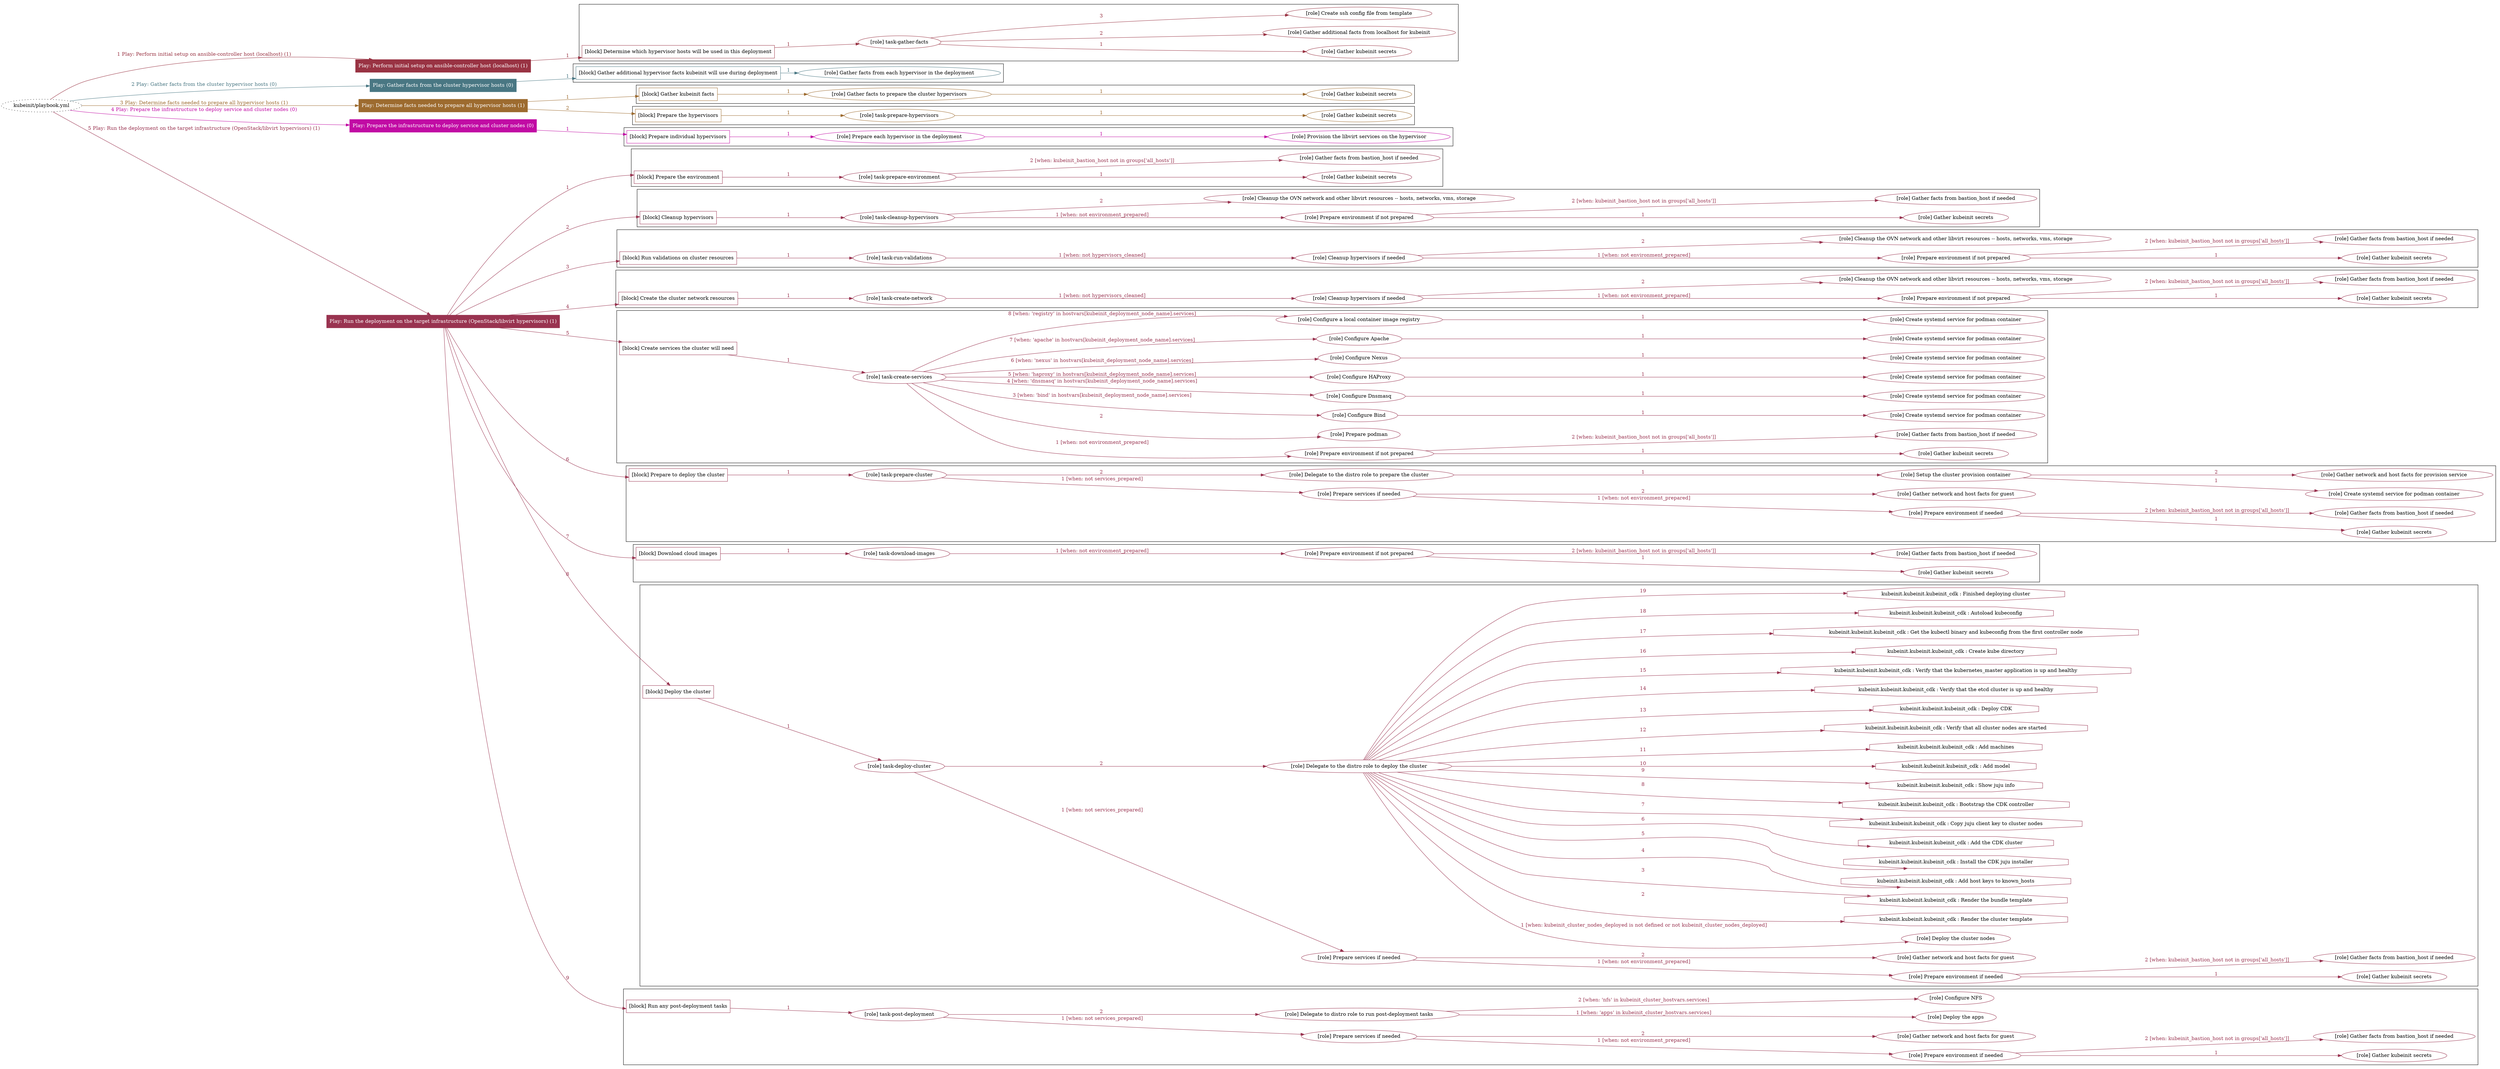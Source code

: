 digraph {
	graph [concentrate=true ordering=in rankdir=LR ratio=fill]
	edge [esep=5 sep=10]
	"kubeinit/playbook.yml" [URL="/home/runner/work/kubeinit/kubeinit/kubeinit/playbook.yml" id=playbook_989e3d0a style=dotted]
	"kubeinit/playbook.yml" -> play_579bc6c9 [label="1 Play: Perform initial setup on ansible-controller host (localhost) (1)" color="#993343" fontcolor="#993343" id=edge_play_579bc6c9 labeltooltip="1 Play: Perform initial setup on ansible-controller host (localhost) (1)" tooltip="1 Play: Perform initial setup on ansible-controller host (localhost) (1)"]
	subgraph "Play: Perform initial setup on ansible-controller host (localhost) (1)" {
		play_579bc6c9 [label="Play: Perform initial setup on ansible-controller host (localhost) (1)" URL="/home/runner/work/kubeinit/kubeinit/kubeinit/playbook.yml" color="#993343" fontcolor="#ffffff" id=play_579bc6c9 shape=box style=filled tooltip=localhost]
		play_579bc6c9 -> block_516d5cbe [label=1 color="#993343" fontcolor="#993343" id=edge_block_516d5cbe labeltooltip=1 tooltip=1]
		subgraph cluster_block_516d5cbe {
			block_516d5cbe [label="[block] Determine which hypervisor hosts will be used in this deployment" URL="/home/runner/work/kubeinit/kubeinit/kubeinit/playbook.yml" color="#993343" id=block_516d5cbe labeltooltip="Determine which hypervisor hosts will be used in this deployment" shape=box tooltip="Determine which hypervisor hosts will be used in this deployment"]
			block_516d5cbe -> role_6742f037 [label="1 " color="#993343" fontcolor="#993343" id=edge_role_6742f037 labeltooltip="1 " tooltip="1 "]
			subgraph "task-gather-facts" {
				role_6742f037 [label="[role] task-gather-facts" URL="/home/runner/work/kubeinit/kubeinit/kubeinit/playbook.yml" color="#993343" id=role_6742f037 tooltip="task-gather-facts"]
				role_6742f037 -> role_a5f55de9 [label="1 " color="#993343" fontcolor="#993343" id=edge_role_a5f55de9 labeltooltip="1 " tooltip="1 "]
				subgraph "Gather kubeinit secrets" {
					role_a5f55de9 [label="[role] Gather kubeinit secrets" URL="/home/runner/.ansible/collections/ansible_collections/kubeinit/kubeinit/roles/kubeinit_prepare/tasks/build_hypervisors_group.yml" color="#993343" id=role_a5f55de9 tooltip="Gather kubeinit secrets"]
				}
				role_6742f037 -> role_0c8b432a [label="2 " color="#993343" fontcolor="#993343" id=edge_role_0c8b432a labeltooltip="2 " tooltip="2 "]
				subgraph "Gather additional facts from localhost for kubeinit" {
					role_0c8b432a [label="[role] Gather additional facts from localhost for kubeinit" URL="/home/runner/.ansible/collections/ansible_collections/kubeinit/kubeinit/roles/kubeinit_prepare/tasks/build_hypervisors_group.yml" color="#993343" id=role_0c8b432a tooltip="Gather additional facts from localhost for kubeinit"]
				}
				role_6742f037 -> role_855c0d05 [label="3 " color="#993343" fontcolor="#993343" id=edge_role_855c0d05 labeltooltip="3 " tooltip="3 "]
				subgraph "Create ssh config file from template" {
					role_855c0d05 [label="[role] Create ssh config file from template" URL="/home/runner/.ansible/collections/ansible_collections/kubeinit/kubeinit/roles/kubeinit_prepare/tasks/build_hypervisors_group.yml" color="#993343" id=role_855c0d05 tooltip="Create ssh config file from template"]
				}
			}
		}
	}
	"kubeinit/playbook.yml" -> play_cb85d3df [label="2 Play: Gather facts from the cluster hypervisor hosts (0)" color="#497783" fontcolor="#497783" id=edge_play_cb85d3df labeltooltip="2 Play: Gather facts from the cluster hypervisor hosts (0)" tooltip="2 Play: Gather facts from the cluster hypervisor hosts (0)"]
	subgraph "Play: Gather facts from the cluster hypervisor hosts (0)" {
		play_cb85d3df [label="Play: Gather facts from the cluster hypervisor hosts (0)" URL="/home/runner/work/kubeinit/kubeinit/kubeinit/playbook.yml" color="#497783" fontcolor="#ffffff" id=play_cb85d3df shape=box style=filled tooltip="Play: Gather facts from the cluster hypervisor hosts (0)"]
		play_cb85d3df -> block_9fe7211a [label=1 color="#497783" fontcolor="#497783" id=edge_block_9fe7211a labeltooltip=1 tooltip=1]
		subgraph cluster_block_9fe7211a {
			block_9fe7211a [label="[block] Gather additional hypervisor facts kubeinit will use during deployment" URL="/home/runner/work/kubeinit/kubeinit/kubeinit/playbook.yml" color="#497783" id=block_9fe7211a labeltooltip="Gather additional hypervisor facts kubeinit will use during deployment" shape=box tooltip="Gather additional hypervisor facts kubeinit will use during deployment"]
			block_9fe7211a -> role_93026d05 [label="1 " color="#497783" fontcolor="#497783" id=edge_role_93026d05 labeltooltip="1 " tooltip="1 "]
			subgraph "Gather facts from each hypervisor in the deployment" {
				role_93026d05 [label="[role] Gather facts from each hypervisor in the deployment" URL="/home/runner/work/kubeinit/kubeinit/kubeinit/playbook.yml" color="#497783" id=role_93026d05 tooltip="Gather facts from each hypervisor in the deployment"]
			}
		}
	}
	"kubeinit/playbook.yml" -> play_7e462ca4 [label="3 Play: Determine facts needed to prepare all hypervisor hosts (1)" color="#9d6b2f" fontcolor="#9d6b2f" id=edge_play_7e462ca4 labeltooltip="3 Play: Determine facts needed to prepare all hypervisor hosts (1)" tooltip="3 Play: Determine facts needed to prepare all hypervisor hosts (1)"]
	subgraph "Play: Determine facts needed to prepare all hypervisor hosts (1)" {
		play_7e462ca4 [label="Play: Determine facts needed to prepare all hypervisor hosts (1)" URL="/home/runner/work/kubeinit/kubeinit/kubeinit/playbook.yml" color="#9d6b2f" fontcolor="#ffffff" id=play_7e462ca4 shape=box style=filled tooltip=localhost]
		play_7e462ca4 -> block_4499dc45 [label=1 color="#9d6b2f" fontcolor="#9d6b2f" id=edge_block_4499dc45 labeltooltip=1 tooltip=1]
		subgraph cluster_block_4499dc45 {
			block_4499dc45 [label="[block] Gather kubeinit facts" URL="/home/runner/work/kubeinit/kubeinit/kubeinit/playbook.yml" color="#9d6b2f" id=block_4499dc45 labeltooltip="Gather kubeinit facts" shape=box tooltip="Gather kubeinit facts"]
			block_4499dc45 -> role_f17f4604 [label="1 " color="#9d6b2f" fontcolor="#9d6b2f" id=edge_role_f17f4604 labeltooltip="1 " tooltip="1 "]
			subgraph "Gather facts to prepare the cluster hypervisors" {
				role_f17f4604 [label="[role] Gather facts to prepare the cluster hypervisors" URL="/home/runner/work/kubeinit/kubeinit/kubeinit/playbook.yml" color="#9d6b2f" id=role_f17f4604 tooltip="Gather facts to prepare the cluster hypervisors"]
				role_f17f4604 -> role_31102214 [label="1 " color="#9d6b2f" fontcolor="#9d6b2f" id=edge_role_31102214 labeltooltip="1 " tooltip="1 "]
				subgraph "Gather kubeinit secrets" {
					role_31102214 [label="[role] Gather kubeinit secrets" URL="/home/runner/.ansible/collections/ansible_collections/kubeinit/kubeinit/roles/kubeinit_prepare/tasks/gather_kubeinit_facts.yml" color="#9d6b2f" id=role_31102214 tooltip="Gather kubeinit secrets"]
				}
			}
		}
		play_7e462ca4 -> block_873da08d [label=2 color="#9d6b2f" fontcolor="#9d6b2f" id=edge_block_873da08d labeltooltip=2 tooltip=2]
		subgraph cluster_block_873da08d {
			block_873da08d [label="[block] Prepare the hypervisors" URL="/home/runner/work/kubeinit/kubeinit/kubeinit/playbook.yml" color="#9d6b2f" id=block_873da08d labeltooltip="Prepare the hypervisors" shape=box tooltip="Prepare the hypervisors"]
			block_873da08d -> role_cbcae181 [label="1 " color="#9d6b2f" fontcolor="#9d6b2f" id=edge_role_cbcae181 labeltooltip="1 " tooltip="1 "]
			subgraph "task-prepare-hypervisors" {
				role_cbcae181 [label="[role] task-prepare-hypervisors" URL="/home/runner/work/kubeinit/kubeinit/kubeinit/playbook.yml" color="#9d6b2f" id=role_cbcae181 tooltip="task-prepare-hypervisors"]
				role_cbcae181 -> role_8be65d87 [label="1 " color="#9d6b2f" fontcolor="#9d6b2f" id=edge_role_8be65d87 labeltooltip="1 " tooltip="1 "]
				subgraph "Gather kubeinit secrets" {
					role_8be65d87 [label="[role] Gather kubeinit secrets" URL="/home/runner/.ansible/collections/ansible_collections/kubeinit/kubeinit/roles/kubeinit_prepare/tasks/gather_kubeinit_facts.yml" color="#9d6b2f" id=role_8be65d87 tooltip="Gather kubeinit secrets"]
				}
			}
		}
	}
	"kubeinit/playbook.yml" -> play_64153963 [label="4 Play: Prepare the infrastructure to deploy service and cluster nodes (0)" color="#c10ba4" fontcolor="#c10ba4" id=edge_play_64153963 labeltooltip="4 Play: Prepare the infrastructure to deploy service and cluster nodes (0)" tooltip="4 Play: Prepare the infrastructure to deploy service and cluster nodes (0)"]
	subgraph "Play: Prepare the infrastructure to deploy service and cluster nodes (0)" {
		play_64153963 [label="Play: Prepare the infrastructure to deploy service and cluster nodes (0)" URL="/home/runner/work/kubeinit/kubeinit/kubeinit/playbook.yml" color="#c10ba4" fontcolor="#ffffff" id=play_64153963 shape=box style=filled tooltip="Play: Prepare the infrastructure to deploy service and cluster nodes (0)"]
		play_64153963 -> block_f582640a [label=1 color="#c10ba4" fontcolor="#c10ba4" id=edge_block_f582640a labeltooltip=1 tooltip=1]
		subgraph cluster_block_f582640a {
			block_f582640a [label="[block] Prepare individual hypervisors" URL="/home/runner/work/kubeinit/kubeinit/kubeinit/playbook.yml" color="#c10ba4" id=block_f582640a labeltooltip="Prepare individual hypervisors" shape=box tooltip="Prepare individual hypervisors"]
			block_f582640a -> role_5ff74ac2 [label="1 " color="#c10ba4" fontcolor="#c10ba4" id=edge_role_5ff74ac2 labeltooltip="1 " tooltip="1 "]
			subgraph "Prepare each hypervisor in the deployment" {
				role_5ff74ac2 [label="[role] Prepare each hypervisor in the deployment" URL="/home/runner/work/kubeinit/kubeinit/kubeinit/playbook.yml" color="#c10ba4" id=role_5ff74ac2 tooltip="Prepare each hypervisor in the deployment"]
				role_5ff74ac2 -> role_6558d3ce [label="1 " color="#c10ba4" fontcolor="#c10ba4" id=edge_role_6558d3ce labeltooltip="1 " tooltip="1 "]
				subgraph "Provision the libvirt services on the hypervisor" {
					role_6558d3ce [label="[role] Provision the libvirt services on the hypervisor" URL="/home/runner/.ansible/collections/ansible_collections/kubeinit/kubeinit/roles/kubeinit_prepare/tasks/prepare_hypervisor.yml" color="#c10ba4" id=role_6558d3ce tooltip="Provision the libvirt services on the hypervisor"]
				}
			}
		}
	}
	"kubeinit/playbook.yml" -> play_51f9cb96 [label="5 Play: Run the deployment on the target infrastructure (OpenStack/libvirt hypervisors) (1)" color="#993350" fontcolor="#993350" id=edge_play_51f9cb96 labeltooltip="5 Play: Run the deployment on the target infrastructure (OpenStack/libvirt hypervisors) (1)" tooltip="5 Play: Run the deployment on the target infrastructure (OpenStack/libvirt hypervisors) (1)"]
	subgraph "Play: Run the deployment on the target infrastructure (OpenStack/libvirt hypervisors) (1)" {
		play_51f9cb96 [label="Play: Run the deployment on the target infrastructure (OpenStack/libvirt hypervisors) (1)" URL="/home/runner/work/kubeinit/kubeinit/kubeinit/playbook.yml" color="#993350" fontcolor="#ffffff" id=play_51f9cb96 shape=box style=filled tooltip=localhost]
		play_51f9cb96 -> block_827e6583 [label=1 color="#993350" fontcolor="#993350" id=edge_block_827e6583 labeltooltip=1 tooltip=1]
		subgraph cluster_block_827e6583 {
			block_827e6583 [label="[block] Prepare the environment" URL="/home/runner/work/kubeinit/kubeinit/kubeinit/playbook.yml" color="#993350" id=block_827e6583 labeltooltip="Prepare the environment" shape=box tooltip="Prepare the environment"]
			block_827e6583 -> role_95dfeebd [label="1 " color="#993350" fontcolor="#993350" id=edge_role_95dfeebd labeltooltip="1 " tooltip="1 "]
			subgraph "task-prepare-environment" {
				role_95dfeebd [label="[role] task-prepare-environment" URL="/home/runner/work/kubeinit/kubeinit/kubeinit/playbook.yml" color="#993350" id=role_95dfeebd tooltip="task-prepare-environment"]
				role_95dfeebd -> role_f3d79352 [label="1 " color="#993350" fontcolor="#993350" id=edge_role_f3d79352 labeltooltip="1 " tooltip="1 "]
				subgraph "Gather kubeinit secrets" {
					role_f3d79352 [label="[role] Gather kubeinit secrets" URL="/home/runner/.ansible/collections/ansible_collections/kubeinit/kubeinit/roles/kubeinit_prepare/tasks/gather_kubeinit_facts.yml" color="#993350" id=role_f3d79352 tooltip="Gather kubeinit secrets"]
				}
				role_95dfeebd -> role_51060b48 [label="2 [when: kubeinit_bastion_host not in groups['all_hosts']]" color="#993350" fontcolor="#993350" id=edge_role_51060b48 labeltooltip="2 [when: kubeinit_bastion_host not in groups['all_hosts']]" tooltip="2 [when: kubeinit_bastion_host not in groups['all_hosts']]"]
				subgraph "Gather facts from bastion_host if needed" {
					role_51060b48 [label="[role] Gather facts from bastion_host if needed" URL="/home/runner/.ansible/collections/ansible_collections/kubeinit/kubeinit/roles/kubeinit_prepare/tasks/main.yml" color="#993350" id=role_51060b48 tooltip="Gather facts from bastion_host if needed"]
				}
			}
		}
		play_51f9cb96 -> block_4194bcb3 [label=2 color="#993350" fontcolor="#993350" id=edge_block_4194bcb3 labeltooltip=2 tooltip=2]
		subgraph cluster_block_4194bcb3 {
			block_4194bcb3 [label="[block] Cleanup hypervisors" URL="/home/runner/work/kubeinit/kubeinit/kubeinit/playbook.yml" color="#993350" id=block_4194bcb3 labeltooltip="Cleanup hypervisors" shape=box tooltip="Cleanup hypervisors"]
			block_4194bcb3 -> role_f7feee85 [label="1 " color="#993350" fontcolor="#993350" id=edge_role_f7feee85 labeltooltip="1 " tooltip="1 "]
			subgraph "task-cleanup-hypervisors" {
				role_f7feee85 [label="[role] task-cleanup-hypervisors" URL="/home/runner/work/kubeinit/kubeinit/kubeinit/playbook.yml" color="#993350" id=role_f7feee85 tooltip="task-cleanup-hypervisors"]
				role_f7feee85 -> role_abdf810b [label="1 [when: not environment_prepared]" color="#993350" fontcolor="#993350" id=edge_role_abdf810b labeltooltip="1 [when: not environment_prepared]" tooltip="1 [when: not environment_prepared]"]
				subgraph "Prepare environment if not prepared" {
					role_abdf810b [label="[role] Prepare environment if not prepared" URL="/home/runner/.ansible/collections/ansible_collections/kubeinit/kubeinit/roles/kubeinit_libvirt/tasks/cleanup_hypervisors.yml" color="#993350" id=role_abdf810b tooltip="Prepare environment if not prepared"]
					role_abdf810b -> role_aa61f5c6 [label="1 " color="#993350" fontcolor="#993350" id=edge_role_aa61f5c6 labeltooltip="1 " tooltip="1 "]
					subgraph "Gather kubeinit secrets" {
						role_aa61f5c6 [label="[role] Gather kubeinit secrets" URL="/home/runner/.ansible/collections/ansible_collections/kubeinit/kubeinit/roles/kubeinit_prepare/tasks/gather_kubeinit_facts.yml" color="#993350" id=role_aa61f5c6 tooltip="Gather kubeinit secrets"]
					}
					role_abdf810b -> role_5fca4fd8 [label="2 [when: kubeinit_bastion_host not in groups['all_hosts']]" color="#993350" fontcolor="#993350" id=edge_role_5fca4fd8 labeltooltip="2 [when: kubeinit_bastion_host not in groups['all_hosts']]" tooltip="2 [when: kubeinit_bastion_host not in groups['all_hosts']]"]
					subgraph "Gather facts from bastion_host if needed" {
						role_5fca4fd8 [label="[role] Gather facts from bastion_host if needed" URL="/home/runner/.ansible/collections/ansible_collections/kubeinit/kubeinit/roles/kubeinit_prepare/tasks/main.yml" color="#993350" id=role_5fca4fd8 tooltip="Gather facts from bastion_host if needed"]
					}
				}
				role_f7feee85 -> role_6ebf49b7 [label="2 " color="#993350" fontcolor="#993350" id=edge_role_6ebf49b7 labeltooltip="2 " tooltip="2 "]
				subgraph "Cleanup the OVN network and other libvirt resources -- hosts, networks, vms, storage" {
					role_6ebf49b7 [label="[role] Cleanup the OVN network and other libvirt resources -- hosts, networks, vms, storage" URL="/home/runner/.ansible/collections/ansible_collections/kubeinit/kubeinit/roles/kubeinit_libvirt/tasks/cleanup_hypervisors.yml" color="#993350" id=role_6ebf49b7 tooltip="Cleanup the OVN network and other libvirt resources -- hosts, networks, vms, storage"]
				}
			}
		}
		play_51f9cb96 -> block_1c1c6fe7 [label=3 color="#993350" fontcolor="#993350" id=edge_block_1c1c6fe7 labeltooltip=3 tooltip=3]
		subgraph cluster_block_1c1c6fe7 {
			block_1c1c6fe7 [label="[block] Run validations on cluster resources" URL="/home/runner/work/kubeinit/kubeinit/kubeinit/playbook.yml" color="#993350" id=block_1c1c6fe7 labeltooltip="Run validations on cluster resources" shape=box tooltip="Run validations on cluster resources"]
			block_1c1c6fe7 -> role_3e35cd4d [label="1 " color="#993350" fontcolor="#993350" id=edge_role_3e35cd4d labeltooltip="1 " tooltip="1 "]
			subgraph "task-run-validations" {
				role_3e35cd4d [label="[role] task-run-validations" URL="/home/runner/work/kubeinit/kubeinit/kubeinit/playbook.yml" color="#993350" id=role_3e35cd4d tooltip="task-run-validations"]
				role_3e35cd4d -> role_c6675f3f [label="1 [when: not hypervisors_cleaned]" color="#993350" fontcolor="#993350" id=edge_role_c6675f3f labeltooltip="1 [when: not hypervisors_cleaned]" tooltip="1 [when: not hypervisors_cleaned]"]
				subgraph "Cleanup hypervisors if needed" {
					role_c6675f3f [label="[role] Cleanup hypervisors if needed" URL="/home/runner/.ansible/collections/ansible_collections/kubeinit/kubeinit/roles/kubeinit_validations/tasks/main.yml" color="#993350" id=role_c6675f3f tooltip="Cleanup hypervisors if needed"]
					role_c6675f3f -> role_f8a7cc86 [label="1 [when: not environment_prepared]" color="#993350" fontcolor="#993350" id=edge_role_f8a7cc86 labeltooltip="1 [when: not environment_prepared]" tooltip="1 [when: not environment_prepared]"]
					subgraph "Prepare environment if not prepared" {
						role_f8a7cc86 [label="[role] Prepare environment if not prepared" URL="/home/runner/.ansible/collections/ansible_collections/kubeinit/kubeinit/roles/kubeinit_libvirt/tasks/cleanup_hypervisors.yml" color="#993350" id=role_f8a7cc86 tooltip="Prepare environment if not prepared"]
						role_f8a7cc86 -> role_e6a6d3fe [label="1 " color="#993350" fontcolor="#993350" id=edge_role_e6a6d3fe labeltooltip="1 " tooltip="1 "]
						subgraph "Gather kubeinit secrets" {
							role_e6a6d3fe [label="[role] Gather kubeinit secrets" URL="/home/runner/.ansible/collections/ansible_collections/kubeinit/kubeinit/roles/kubeinit_prepare/tasks/gather_kubeinit_facts.yml" color="#993350" id=role_e6a6d3fe tooltip="Gather kubeinit secrets"]
						}
						role_f8a7cc86 -> role_2c42252d [label="2 [when: kubeinit_bastion_host not in groups['all_hosts']]" color="#993350" fontcolor="#993350" id=edge_role_2c42252d labeltooltip="2 [when: kubeinit_bastion_host not in groups['all_hosts']]" tooltip="2 [when: kubeinit_bastion_host not in groups['all_hosts']]"]
						subgraph "Gather facts from bastion_host if needed" {
							role_2c42252d [label="[role] Gather facts from bastion_host if needed" URL="/home/runner/.ansible/collections/ansible_collections/kubeinit/kubeinit/roles/kubeinit_prepare/tasks/main.yml" color="#993350" id=role_2c42252d tooltip="Gather facts from bastion_host if needed"]
						}
					}
					role_c6675f3f -> role_cdcb1de4 [label="2 " color="#993350" fontcolor="#993350" id=edge_role_cdcb1de4 labeltooltip="2 " tooltip="2 "]
					subgraph "Cleanup the OVN network and other libvirt resources -- hosts, networks, vms, storage" {
						role_cdcb1de4 [label="[role] Cleanup the OVN network and other libvirt resources -- hosts, networks, vms, storage" URL="/home/runner/.ansible/collections/ansible_collections/kubeinit/kubeinit/roles/kubeinit_libvirt/tasks/cleanup_hypervisors.yml" color="#993350" id=role_cdcb1de4 tooltip="Cleanup the OVN network and other libvirt resources -- hosts, networks, vms, storage"]
					}
				}
			}
		}
		play_51f9cb96 -> block_c1e61537 [label=4 color="#993350" fontcolor="#993350" id=edge_block_c1e61537 labeltooltip=4 tooltip=4]
		subgraph cluster_block_c1e61537 {
			block_c1e61537 [label="[block] Create the cluster network resources" URL="/home/runner/work/kubeinit/kubeinit/kubeinit/playbook.yml" color="#993350" id=block_c1e61537 labeltooltip="Create the cluster network resources" shape=box tooltip="Create the cluster network resources"]
			block_c1e61537 -> role_29015591 [label="1 " color="#993350" fontcolor="#993350" id=edge_role_29015591 labeltooltip="1 " tooltip="1 "]
			subgraph "task-create-network" {
				role_29015591 [label="[role] task-create-network" URL="/home/runner/work/kubeinit/kubeinit/kubeinit/playbook.yml" color="#993350" id=role_29015591 tooltip="task-create-network"]
				role_29015591 -> role_1ab7e769 [label="1 [when: not hypervisors_cleaned]" color="#993350" fontcolor="#993350" id=edge_role_1ab7e769 labeltooltip="1 [when: not hypervisors_cleaned]" tooltip="1 [when: not hypervisors_cleaned]"]
				subgraph "Cleanup hypervisors if needed" {
					role_1ab7e769 [label="[role] Cleanup hypervisors if needed" URL="/home/runner/.ansible/collections/ansible_collections/kubeinit/kubeinit/roles/kubeinit_libvirt/tasks/create_network.yml" color="#993350" id=role_1ab7e769 tooltip="Cleanup hypervisors if needed"]
					role_1ab7e769 -> role_57a22208 [label="1 [when: not environment_prepared]" color="#993350" fontcolor="#993350" id=edge_role_57a22208 labeltooltip="1 [when: not environment_prepared]" tooltip="1 [when: not environment_prepared]"]
					subgraph "Prepare environment if not prepared" {
						role_57a22208 [label="[role] Prepare environment if not prepared" URL="/home/runner/.ansible/collections/ansible_collections/kubeinit/kubeinit/roles/kubeinit_libvirt/tasks/cleanup_hypervisors.yml" color="#993350" id=role_57a22208 tooltip="Prepare environment if not prepared"]
						role_57a22208 -> role_1bf2826b [label="1 " color="#993350" fontcolor="#993350" id=edge_role_1bf2826b labeltooltip="1 " tooltip="1 "]
						subgraph "Gather kubeinit secrets" {
							role_1bf2826b [label="[role] Gather kubeinit secrets" URL="/home/runner/.ansible/collections/ansible_collections/kubeinit/kubeinit/roles/kubeinit_prepare/tasks/gather_kubeinit_facts.yml" color="#993350" id=role_1bf2826b tooltip="Gather kubeinit secrets"]
						}
						role_57a22208 -> role_a35fdf15 [label="2 [when: kubeinit_bastion_host not in groups['all_hosts']]" color="#993350" fontcolor="#993350" id=edge_role_a35fdf15 labeltooltip="2 [when: kubeinit_bastion_host not in groups['all_hosts']]" tooltip="2 [when: kubeinit_bastion_host not in groups['all_hosts']]"]
						subgraph "Gather facts from bastion_host if needed" {
							role_a35fdf15 [label="[role] Gather facts from bastion_host if needed" URL="/home/runner/.ansible/collections/ansible_collections/kubeinit/kubeinit/roles/kubeinit_prepare/tasks/main.yml" color="#993350" id=role_a35fdf15 tooltip="Gather facts from bastion_host if needed"]
						}
					}
					role_1ab7e769 -> role_0e40b09c [label="2 " color="#993350" fontcolor="#993350" id=edge_role_0e40b09c labeltooltip="2 " tooltip="2 "]
					subgraph "Cleanup the OVN network and other libvirt resources -- hosts, networks, vms, storage" {
						role_0e40b09c [label="[role] Cleanup the OVN network and other libvirt resources -- hosts, networks, vms, storage" URL="/home/runner/.ansible/collections/ansible_collections/kubeinit/kubeinit/roles/kubeinit_libvirt/tasks/cleanup_hypervisors.yml" color="#993350" id=role_0e40b09c tooltip="Cleanup the OVN network and other libvirt resources -- hosts, networks, vms, storage"]
					}
				}
			}
		}
		play_51f9cb96 -> block_bc6553b4 [label=5 color="#993350" fontcolor="#993350" id=edge_block_bc6553b4 labeltooltip=5 tooltip=5]
		subgraph cluster_block_bc6553b4 {
			block_bc6553b4 [label="[block] Create services the cluster will need" URL="/home/runner/work/kubeinit/kubeinit/kubeinit/playbook.yml" color="#993350" id=block_bc6553b4 labeltooltip="Create services the cluster will need" shape=box tooltip="Create services the cluster will need"]
			block_bc6553b4 -> role_2a6d06b0 [label="1 " color="#993350" fontcolor="#993350" id=edge_role_2a6d06b0 labeltooltip="1 " tooltip="1 "]
			subgraph "task-create-services" {
				role_2a6d06b0 [label="[role] task-create-services" URL="/home/runner/work/kubeinit/kubeinit/kubeinit/playbook.yml" color="#993350" id=role_2a6d06b0 tooltip="task-create-services"]
				role_2a6d06b0 -> role_7a0e5334 [label="1 [when: not environment_prepared]" color="#993350" fontcolor="#993350" id=edge_role_7a0e5334 labeltooltip="1 [when: not environment_prepared]" tooltip="1 [when: not environment_prepared]"]
				subgraph "Prepare environment if not prepared" {
					role_7a0e5334 [label="[role] Prepare environment if not prepared" URL="/home/runner/.ansible/collections/ansible_collections/kubeinit/kubeinit/roles/kubeinit_services/tasks/main.yml" color="#993350" id=role_7a0e5334 tooltip="Prepare environment if not prepared"]
					role_7a0e5334 -> role_9703ac6b [label="1 " color="#993350" fontcolor="#993350" id=edge_role_9703ac6b labeltooltip="1 " tooltip="1 "]
					subgraph "Gather kubeinit secrets" {
						role_9703ac6b [label="[role] Gather kubeinit secrets" URL="/home/runner/.ansible/collections/ansible_collections/kubeinit/kubeinit/roles/kubeinit_prepare/tasks/gather_kubeinit_facts.yml" color="#993350" id=role_9703ac6b tooltip="Gather kubeinit secrets"]
					}
					role_7a0e5334 -> role_7c8e1a70 [label="2 [when: kubeinit_bastion_host not in groups['all_hosts']]" color="#993350" fontcolor="#993350" id=edge_role_7c8e1a70 labeltooltip="2 [when: kubeinit_bastion_host not in groups['all_hosts']]" tooltip="2 [when: kubeinit_bastion_host not in groups['all_hosts']]"]
					subgraph "Gather facts from bastion_host if needed" {
						role_7c8e1a70 [label="[role] Gather facts from bastion_host if needed" URL="/home/runner/.ansible/collections/ansible_collections/kubeinit/kubeinit/roles/kubeinit_prepare/tasks/main.yml" color="#993350" id=role_7c8e1a70 tooltip="Gather facts from bastion_host if needed"]
					}
				}
				role_2a6d06b0 -> role_9e4f79a1 [label="2 " color="#993350" fontcolor="#993350" id=edge_role_9e4f79a1 labeltooltip="2 " tooltip="2 "]
				subgraph "Prepare podman" {
					role_9e4f79a1 [label="[role] Prepare podman" URL="/home/runner/.ansible/collections/ansible_collections/kubeinit/kubeinit/roles/kubeinit_services/tasks/00_create_service_pod.yml" color="#993350" id=role_9e4f79a1 tooltip="Prepare podman"]
				}
				role_2a6d06b0 -> role_10bca12e [label="3 [when: 'bind' in hostvars[kubeinit_deployment_node_name].services]" color="#993350" fontcolor="#993350" id=edge_role_10bca12e labeltooltip="3 [when: 'bind' in hostvars[kubeinit_deployment_node_name].services]" tooltip="3 [when: 'bind' in hostvars[kubeinit_deployment_node_name].services]"]
				subgraph "Configure Bind" {
					role_10bca12e [label="[role] Configure Bind" URL="/home/runner/.ansible/collections/ansible_collections/kubeinit/kubeinit/roles/kubeinit_services/tasks/start_services_containers.yml" color="#993350" id=role_10bca12e tooltip="Configure Bind"]
					role_10bca12e -> role_29a33bd8 [label="1 " color="#993350" fontcolor="#993350" id=edge_role_29a33bd8 labeltooltip="1 " tooltip="1 "]
					subgraph "Create systemd service for podman container" {
						role_29a33bd8 [label="[role] Create systemd service for podman container" URL="/home/runner/.ansible/collections/ansible_collections/kubeinit/kubeinit/roles/kubeinit_bind/tasks/main.yml" color="#993350" id=role_29a33bd8 tooltip="Create systemd service for podman container"]
					}
				}
				role_2a6d06b0 -> role_c2be81ed [label="4 [when: 'dnsmasq' in hostvars[kubeinit_deployment_node_name].services]" color="#993350" fontcolor="#993350" id=edge_role_c2be81ed labeltooltip="4 [when: 'dnsmasq' in hostvars[kubeinit_deployment_node_name].services]" tooltip="4 [when: 'dnsmasq' in hostvars[kubeinit_deployment_node_name].services]"]
				subgraph "Configure Dnsmasq" {
					role_c2be81ed [label="[role] Configure Dnsmasq" URL="/home/runner/.ansible/collections/ansible_collections/kubeinit/kubeinit/roles/kubeinit_services/tasks/start_services_containers.yml" color="#993350" id=role_c2be81ed tooltip="Configure Dnsmasq"]
					role_c2be81ed -> role_503a1df5 [label="1 " color="#993350" fontcolor="#993350" id=edge_role_503a1df5 labeltooltip="1 " tooltip="1 "]
					subgraph "Create systemd service for podman container" {
						role_503a1df5 [label="[role] Create systemd service for podman container" URL="/home/runner/.ansible/collections/ansible_collections/kubeinit/kubeinit/roles/kubeinit_dnsmasq/tasks/main.yml" color="#993350" id=role_503a1df5 tooltip="Create systemd service for podman container"]
					}
				}
				role_2a6d06b0 -> role_b54021b8 [label="5 [when: 'haproxy' in hostvars[kubeinit_deployment_node_name].services]" color="#993350" fontcolor="#993350" id=edge_role_b54021b8 labeltooltip="5 [when: 'haproxy' in hostvars[kubeinit_deployment_node_name].services]" tooltip="5 [when: 'haproxy' in hostvars[kubeinit_deployment_node_name].services]"]
				subgraph "Configure HAProxy" {
					role_b54021b8 [label="[role] Configure HAProxy" URL="/home/runner/.ansible/collections/ansible_collections/kubeinit/kubeinit/roles/kubeinit_services/tasks/start_services_containers.yml" color="#993350" id=role_b54021b8 tooltip="Configure HAProxy"]
					role_b54021b8 -> role_9032a34f [label="1 " color="#993350" fontcolor="#993350" id=edge_role_9032a34f labeltooltip="1 " tooltip="1 "]
					subgraph "Create systemd service for podman container" {
						role_9032a34f [label="[role] Create systemd service for podman container" URL="/home/runner/.ansible/collections/ansible_collections/kubeinit/kubeinit/roles/kubeinit_haproxy/tasks/main.yml" color="#993350" id=role_9032a34f tooltip="Create systemd service for podman container"]
					}
				}
				role_2a6d06b0 -> role_e267bc82 [label="6 [when: 'nexus' in hostvars[kubeinit_deployment_node_name].services]" color="#993350" fontcolor="#993350" id=edge_role_e267bc82 labeltooltip="6 [when: 'nexus' in hostvars[kubeinit_deployment_node_name].services]" tooltip="6 [when: 'nexus' in hostvars[kubeinit_deployment_node_name].services]"]
				subgraph "Configure Nexus" {
					role_e267bc82 [label="[role] Configure Nexus" URL="/home/runner/.ansible/collections/ansible_collections/kubeinit/kubeinit/roles/kubeinit_services/tasks/start_services_containers.yml" color="#993350" id=role_e267bc82 tooltip="Configure Nexus"]
					role_e267bc82 -> role_fe8c8bad [label="1 " color="#993350" fontcolor="#993350" id=edge_role_fe8c8bad labeltooltip="1 " tooltip="1 "]
					subgraph "Create systemd service for podman container" {
						role_fe8c8bad [label="[role] Create systemd service for podman container" URL="/home/runner/.ansible/collections/ansible_collections/kubeinit/kubeinit/roles/kubeinit_nexus/tasks/main.yml" color="#993350" id=role_fe8c8bad tooltip="Create systemd service for podman container"]
					}
				}
				role_2a6d06b0 -> role_d265b6d4 [label="7 [when: 'apache' in hostvars[kubeinit_deployment_node_name].services]" color="#993350" fontcolor="#993350" id=edge_role_d265b6d4 labeltooltip="7 [when: 'apache' in hostvars[kubeinit_deployment_node_name].services]" tooltip="7 [when: 'apache' in hostvars[kubeinit_deployment_node_name].services]"]
				subgraph "Configure Apache" {
					role_d265b6d4 [label="[role] Configure Apache" URL="/home/runner/.ansible/collections/ansible_collections/kubeinit/kubeinit/roles/kubeinit_services/tasks/start_services_containers.yml" color="#993350" id=role_d265b6d4 tooltip="Configure Apache"]
					role_d265b6d4 -> role_0ed7f75c [label="1 " color="#993350" fontcolor="#993350" id=edge_role_0ed7f75c labeltooltip="1 " tooltip="1 "]
					subgraph "Create systemd service for podman container" {
						role_0ed7f75c [label="[role] Create systemd service for podman container" URL="/home/runner/.ansible/collections/ansible_collections/kubeinit/kubeinit/roles/kubeinit_apache/tasks/main.yml" color="#993350" id=role_0ed7f75c tooltip="Create systemd service for podman container"]
					}
				}
				role_2a6d06b0 -> role_e3a59fa7 [label="8 [when: 'registry' in hostvars[kubeinit_deployment_node_name].services]" color="#993350" fontcolor="#993350" id=edge_role_e3a59fa7 labeltooltip="8 [when: 'registry' in hostvars[kubeinit_deployment_node_name].services]" tooltip="8 [when: 'registry' in hostvars[kubeinit_deployment_node_name].services]"]
				subgraph "Configure a local container image registry" {
					role_e3a59fa7 [label="[role] Configure a local container image registry" URL="/home/runner/.ansible/collections/ansible_collections/kubeinit/kubeinit/roles/kubeinit_services/tasks/start_services_containers.yml" color="#993350" id=role_e3a59fa7 tooltip="Configure a local container image registry"]
					role_e3a59fa7 -> role_8f2b7fa1 [label="1 " color="#993350" fontcolor="#993350" id=edge_role_8f2b7fa1 labeltooltip="1 " tooltip="1 "]
					subgraph "Create systemd service for podman container" {
						role_8f2b7fa1 [label="[role] Create systemd service for podman container" URL="/home/runner/.ansible/collections/ansible_collections/kubeinit/kubeinit/roles/kubeinit_registry/tasks/main.yml" color="#993350" id=role_8f2b7fa1 tooltip="Create systemd service for podman container"]
					}
				}
			}
		}
		play_51f9cb96 -> block_4409385c [label=6 color="#993350" fontcolor="#993350" id=edge_block_4409385c labeltooltip=6 tooltip=6]
		subgraph cluster_block_4409385c {
			block_4409385c [label="[block] Prepare to deploy the cluster" URL="/home/runner/work/kubeinit/kubeinit/kubeinit/playbook.yml" color="#993350" id=block_4409385c labeltooltip="Prepare to deploy the cluster" shape=box tooltip="Prepare to deploy the cluster"]
			block_4409385c -> role_ac17fcce [label="1 " color="#993350" fontcolor="#993350" id=edge_role_ac17fcce labeltooltip="1 " tooltip="1 "]
			subgraph "task-prepare-cluster" {
				role_ac17fcce [label="[role] task-prepare-cluster" URL="/home/runner/work/kubeinit/kubeinit/kubeinit/playbook.yml" color="#993350" id=role_ac17fcce tooltip="task-prepare-cluster"]
				role_ac17fcce -> role_da6d0b1a [label="1 [when: not services_prepared]" color="#993350" fontcolor="#993350" id=edge_role_da6d0b1a labeltooltip="1 [when: not services_prepared]" tooltip="1 [when: not services_prepared]"]
				subgraph "Prepare services if needed" {
					role_da6d0b1a [label="[role] Prepare services if needed" URL="/home/runner/.ansible/collections/ansible_collections/kubeinit/kubeinit/roles/kubeinit_prepare/tasks/prepare_cluster.yml" color="#993350" id=role_da6d0b1a tooltip="Prepare services if needed"]
					role_da6d0b1a -> role_effed310 [label="1 [when: not environment_prepared]" color="#993350" fontcolor="#993350" id=edge_role_effed310 labeltooltip="1 [when: not environment_prepared]" tooltip="1 [when: not environment_prepared]"]
					subgraph "Prepare environment if needed" {
						role_effed310 [label="[role] Prepare environment if needed" URL="/home/runner/.ansible/collections/ansible_collections/kubeinit/kubeinit/roles/kubeinit_services/tasks/prepare_services.yml" color="#993350" id=role_effed310 tooltip="Prepare environment if needed"]
						role_effed310 -> role_007853d2 [label="1 " color="#993350" fontcolor="#993350" id=edge_role_007853d2 labeltooltip="1 " tooltip="1 "]
						subgraph "Gather kubeinit secrets" {
							role_007853d2 [label="[role] Gather kubeinit secrets" URL="/home/runner/.ansible/collections/ansible_collections/kubeinit/kubeinit/roles/kubeinit_prepare/tasks/gather_kubeinit_facts.yml" color="#993350" id=role_007853d2 tooltip="Gather kubeinit secrets"]
						}
						role_effed310 -> role_ce21f53d [label="2 [when: kubeinit_bastion_host not in groups['all_hosts']]" color="#993350" fontcolor="#993350" id=edge_role_ce21f53d labeltooltip="2 [when: kubeinit_bastion_host not in groups['all_hosts']]" tooltip="2 [when: kubeinit_bastion_host not in groups['all_hosts']]"]
						subgraph "Gather facts from bastion_host if needed" {
							role_ce21f53d [label="[role] Gather facts from bastion_host if needed" URL="/home/runner/.ansible/collections/ansible_collections/kubeinit/kubeinit/roles/kubeinit_prepare/tasks/main.yml" color="#993350" id=role_ce21f53d tooltip="Gather facts from bastion_host if needed"]
						}
					}
					role_da6d0b1a -> role_45bee4ae [label="2 " color="#993350" fontcolor="#993350" id=edge_role_45bee4ae labeltooltip="2 " tooltip="2 "]
					subgraph "Gather network and host facts for guest" {
						role_45bee4ae [label="[role] Gather network and host facts for guest" URL="/home/runner/.ansible/collections/ansible_collections/kubeinit/kubeinit/roles/kubeinit_services/tasks/prepare_services.yml" color="#993350" id=role_45bee4ae tooltip="Gather network and host facts for guest"]
					}
				}
				role_ac17fcce -> role_7dc9a87c [label="2 " color="#993350" fontcolor="#993350" id=edge_role_7dc9a87c labeltooltip="2 " tooltip="2 "]
				subgraph "Delegate to the distro role to prepare the cluster" {
					role_7dc9a87c [label="[role] Delegate to the distro role to prepare the cluster" URL="/home/runner/.ansible/collections/ansible_collections/kubeinit/kubeinit/roles/kubeinit_prepare/tasks/prepare_cluster.yml" color="#993350" id=role_7dc9a87c tooltip="Delegate to the distro role to prepare the cluster"]
					role_7dc9a87c -> role_93903435 [label="1 " color="#993350" fontcolor="#993350" id=edge_role_93903435 labeltooltip="1 " tooltip="1 "]
					subgraph "Setup the cluster provision container" {
						role_93903435 [label="[role] Setup the cluster provision container" URL="/home/runner/.ansible/collections/ansible_collections/kubeinit/kubeinit/roles/kubeinit_cdk/tasks/prepare_cluster.yml" color="#993350" id=role_93903435 tooltip="Setup the cluster provision container"]
						role_93903435 -> role_ae6d843d [label="1 " color="#993350" fontcolor="#993350" id=edge_role_ae6d843d labeltooltip="1 " tooltip="1 "]
						subgraph "Create systemd service for podman container" {
							role_ae6d843d [label="[role] Create systemd service for podman container" URL="/home/runner/.ansible/collections/ansible_collections/kubeinit/kubeinit/roles/kubeinit_services/tasks/create_provision_container.yml" color="#993350" id=role_ae6d843d tooltip="Create systemd service for podman container"]
						}
						role_93903435 -> role_dbc485d4 [label="2 " color="#993350" fontcolor="#993350" id=edge_role_dbc485d4 labeltooltip="2 " tooltip="2 "]
						subgraph "Gather network and host facts for provision service" {
							role_dbc485d4 [label="[role] Gather network and host facts for provision service" URL="/home/runner/.ansible/collections/ansible_collections/kubeinit/kubeinit/roles/kubeinit_services/tasks/create_provision_container.yml" color="#993350" id=role_dbc485d4 tooltip="Gather network and host facts for provision service"]
						}
					}
				}
			}
		}
		play_51f9cb96 -> block_dca11558 [label=7 color="#993350" fontcolor="#993350" id=edge_block_dca11558 labeltooltip=7 tooltip=7]
		subgraph cluster_block_dca11558 {
			block_dca11558 [label="[block] Download cloud images" URL="/home/runner/work/kubeinit/kubeinit/kubeinit/playbook.yml" color="#993350" id=block_dca11558 labeltooltip="Download cloud images" shape=box tooltip="Download cloud images"]
			block_dca11558 -> role_bc9e0346 [label="1 " color="#993350" fontcolor="#993350" id=edge_role_bc9e0346 labeltooltip="1 " tooltip="1 "]
			subgraph "task-download-images" {
				role_bc9e0346 [label="[role] task-download-images" URL="/home/runner/work/kubeinit/kubeinit/kubeinit/playbook.yml" color="#993350" id=role_bc9e0346 tooltip="task-download-images"]
				role_bc9e0346 -> role_3a2039ac [label="1 [when: not environment_prepared]" color="#993350" fontcolor="#993350" id=edge_role_3a2039ac labeltooltip="1 [when: not environment_prepared]" tooltip="1 [when: not environment_prepared]"]
				subgraph "Prepare environment if not prepared" {
					role_3a2039ac [label="[role] Prepare environment if not prepared" URL="/home/runner/.ansible/collections/ansible_collections/kubeinit/kubeinit/roles/kubeinit_libvirt/tasks/download_cloud_images.yml" color="#993350" id=role_3a2039ac tooltip="Prepare environment if not prepared"]
					role_3a2039ac -> role_407ed215 [label="1 " color="#993350" fontcolor="#993350" id=edge_role_407ed215 labeltooltip="1 " tooltip="1 "]
					subgraph "Gather kubeinit secrets" {
						role_407ed215 [label="[role] Gather kubeinit secrets" URL="/home/runner/.ansible/collections/ansible_collections/kubeinit/kubeinit/roles/kubeinit_prepare/tasks/gather_kubeinit_facts.yml" color="#993350" id=role_407ed215 tooltip="Gather kubeinit secrets"]
					}
					role_3a2039ac -> role_127f6f7b [label="2 [when: kubeinit_bastion_host not in groups['all_hosts']]" color="#993350" fontcolor="#993350" id=edge_role_127f6f7b labeltooltip="2 [when: kubeinit_bastion_host not in groups['all_hosts']]" tooltip="2 [when: kubeinit_bastion_host not in groups['all_hosts']]"]
					subgraph "Gather facts from bastion_host if needed" {
						role_127f6f7b [label="[role] Gather facts from bastion_host if needed" URL="/home/runner/.ansible/collections/ansible_collections/kubeinit/kubeinit/roles/kubeinit_prepare/tasks/main.yml" color="#993350" id=role_127f6f7b tooltip="Gather facts from bastion_host if needed"]
					}
				}
			}
		}
		play_51f9cb96 -> block_10581817 [label=8 color="#993350" fontcolor="#993350" id=edge_block_10581817 labeltooltip=8 tooltip=8]
		subgraph cluster_block_10581817 {
			block_10581817 [label="[block] Deploy the cluster" URL="/home/runner/work/kubeinit/kubeinit/kubeinit/playbook.yml" color="#993350" id=block_10581817 labeltooltip="Deploy the cluster" shape=box tooltip="Deploy the cluster"]
			block_10581817 -> role_8dfb1d7c [label="1 " color="#993350" fontcolor="#993350" id=edge_role_8dfb1d7c labeltooltip="1 " tooltip="1 "]
			subgraph "task-deploy-cluster" {
				role_8dfb1d7c [label="[role] task-deploy-cluster" URL="/home/runner/work/kubeinit/kubeinit/kubeinit/playbook.yml" color="#993350" id=role_8dfb1d7c tooltip="task-deploy-cluster"]
				role_8dfb1d7c -> role_eedd87b1 [label="1 [when: not services_prepared]" color="#993350" fontcolor="#993350" id=edge_role_eedd87b1 labeltooltip="1 [when: not services_prepared]" tooltip="1 [when: not services_prepared]"]
				subgraph "Prepare services if needed" {
					role_eedd87b1 [label="[role] Prepare services if needed" URL="/home/runner/.ansible/collections/ansible_collections/kubeinit/kubeinit/roles/kubeinit_prepare/tasks/deploy_cluster.yml" color="#993350" id=role_eedd87b1 tooltip="Prepare services if needed"]
					role_eedd87b1 -> role_19d37db5 [label="1 [when: not environment_prepared]" color="#993350" fontcolor="#993350" id=edge_role_19d37db5 labeltooltip="1 [when: not environment_prepared]" tooltip="1 [when: not environment_prepared]"]
					subgraph "Prepare environment if needed" {
						role_19d37db5 [label="[role] Prepare environment if needed" URL="/home/runner/.ansible/collections/ansible_collections/kubeinit/kubeinit/roles/kubeinit_services/tasks/prepare_services.yml" color="#993350" id=role_19d37db5 tooltip="Prepare environment if needed"]
						role_19d37db5 -> role_a3cd08e5 [label="1 " color="#993350" fontcolor="#993350" id=edge_role_a3cd08e5 labeltooltip="1 " tooltip="1 "]
						subgraph "Gather kubeinit secrets" {
							role_a3cd08e5 [label="[role] Gather kubeinit secrets" URL="/home/runner/.ansible/collections/ansible_collections/kubeinit/kubeinit/roles/kubeinit_prepare/tasks/gather_kubeinit_facts.yml" color="#993350" id=role_a3cd08e5 tooltip="Gather kubeinit secrets"]
						}
						role_19d37db5 -> role_3df9e831 [label="2 [when: kubeinit_bastion_host not in groups['all_hosts']]" color="#993350" fontcolor="#993350" id=edge_role_3df9e831 labeltooltip="2 [when: kubeinit_bastion_host not in groups['all_hosts']]" tooltip="2 [when: kubeinit_bastion_host not in groups['all_hosts']]"]
						subgraph "Gather facts from bastion_host if needed" {
							role_3df9e831 [label="[role] Gather facts from bastion_host if needed" URL="/home/runner/.ansible/collections/ansible_collections/kubeinit/kubeinit/roles/kubeinit_prepare/tasks/main.yml" color="#993350" id=role_3df9e831 tooltip="Gather facts from bastion_host if needed"]
						}
					}
					role_eedd87b1 -> role_05f3cede [label="2 " color="#993350" fontcolor="#993350" id=edge_role_05f3cede labeltooltip="2 " tooltip="2 "]
					subgraph "Gather network and host facts for guest" {
						role_05f3cede [label="[role] Gather network and host facts for guest" URL="/home/runner/.ansible/collections/ansible_collections/kubeinit/kubeinit/roles/kubeinit_services/tasks/prepare_services.yml" color="#993350" id=role_05f3cede tooltip="Gather network and host facts for guest"]
					}
				}
				role_8dfb1d7c -> role_ca9d4ebe [label="2 " color="#993350" fontcolor="#993350" id=edge_role_ca9d4ebe labeltooltip="2 " tooltip="2 "]
				subgraph "Delegate to the distro role to deploy the cluster" {
					role_ca9d4ebe [label="[role] Delegate to the distro role to deploy the cluster" URL="/home/runner/.ansible/collections/ansible_collections/kubeinit/kubeinit/roles/kubeinit_prepare/tasks/deploy_cluster.yml" color="#993350" id=role_ca9d4ebe tooltip="Delegate to the distro role to deploy the cluster"]
					role_ca9d4ebe -> role_5e75218e [label="1 [when: kubeinit_cluster_nodes_deployed is not defined or not kubeinit_cluster_nodes_deployed]" color="#993350" fontcolor="#993350" id=edge_role_5e75218e labeltooltip="1 [when: kubeinit_cluster_nodes_deployed is not defined or not kubeinit_cluster_nodes_deployed]" tooltip="1 [when: kubeinit_cluster_nodes_deployed is not defined or not kubeinit_cluster_nodes_deployed]"]
					subgraph "Deploy the cluster nodes" {
						role_5e75218e [label="[role] Deploy the cluster nodes" URL="/home/runner/.ansible/collections/ansible_collections/kubeinit/kubeinit/roles/kubeinit_cdk/tasks/main.yml" color="#993350" id=role_5e75218e tooltip="Deploy the cluster nodes"]
					}
					task_a8de666b [label="kubeinit.kubeinit.kubeinit_cdk : Render the cluster template" URL="/home/runner/.ansible/collections/ansible_collections/kubeinit/kubeinit/roles/kubeinit_cdk/tasks/main.yml" color="#993350" id=task_a8de666b shape=octagon tooltip="kubeinit.kubeinit.kubeinit_cdk : Render the cluster template"]
					role_ca9d4ebe -> task_a8de666b [label="2 " color="#993350" fontcolor="#993350" id=edge_task_a8de666b labeltooltip="2 " tooltip="2 "]
					task_9a7ef6d5 [label="kubeinit.kubeinit.kubeinit_cdk : Render the bundle template" URL="/home/runner/.ansible/collections/ansible_collections/kubeinit/kubeinit/roles/kubeinit_cdk/tasks/main.yml" color="#993350" id=task_9a7ef6d5 shape=octagon tooltip="kubeinit.kubeinit.kubeinit_cdk : Render the bundle template"]
					role_ca9d4ebe -> task_9a7ef6d5 [label="3 " color="#993350" fontcolor="#993350" id=edge_task_9a7ef6d5 labeltooltip="3 " tooltip="3 "]
					task_c63af53f [label="kubeinit.kubeinit.kubeinit_cdk : Add host keys to known_hosts" URL="/home/runner/.ansible/collections/ansible_collections/kubeinit/kubeinit/roles/kubeinit_cdk/tasks/main.yml" color="#993350" id=task_c63af53f shape=octagon tooltip="kubeinit.kubeinit.kubeinit_cdk : Add host keys to known_hosts"]
					role_ca9d4ebe -> task_c63af53f [label="4 " color="#993350" fontcolor="#993350" id=edge_task_c63af53f labeltooltip="4 " tooltip="4 "]
					task_02cb7333 [label="kubeinit.kubeinit.kubeinit_cdk : Install the CDK juju installer" URL="/home/runner/.ansible/collections/ansible_collections/kubeinit/kubeinit/roles/kubeinit_cdk/tasks/main.yml" color="#993350" id=task_02cb7333 shape=octagon tooltip="kubeinit.kubeinit.kubeinit_cdk : Install the CDK juju installer"]
					role_ca9d4ebe -> task_02cb7333 [label="5 " color="#993350" fontcolor="#993350" id=edge_task_02cb7333 labeltooltip="5 " tooltip="5 "]
					task_2fbd5dd2 [label="kubeinit.kubeinit.kubeinit_cdk : Add the CDK cluster" URL="/home/runner/.ansible/collections/ansible_collections/kubeinit/kubeinit/roles/kubeinit_cdk/tasks/main.yml" color="#993350" id=task_2fbd5dd2 shape=octagon tooltip="kubeinit.kubeinit.kubeinit_cdk : Add the CDK cluster"]
					role_ca9d4ebe -> task_2fbd5dd2 [label="6 " color="#993350" fontcolor="#993350" id=edge_task_2fbd5dd2 labeltooltip="6 " tooltip="6 "]
					task_2c25b73f [label="kubeinit.kubeinit.kubeinit_cdk : Copy juju client key to cluster nodes" URL="/home/runner/.ansible/collections/ansible_collections/kubeinit/kubeinit/roles/kubeinit_cdk/tasks/main.yml" color="#993350" id=task_2c25b73f shape=octagon tooltip="kubeinit.kubeinit.kubeinit_cdk : Copy juju client key to cluster nodes"]
					role_ca9d4ebe -> task_2c25b73f [label="7 " color="#993350" fontcolor="#993350" id=edge_task_2c25b73f labeltooltip="7 " tooltip="7 "]
					task_b0448750 [label="kubeinit.kubeinit.kubeinit_cdk : Bootstrap the CDK controller" URL="/home/runner/.ansible/collections/ansible_collections/kubeinit/kubeinit/roles/kubeinit_cdk/tasks/main.yml" color="#993350" id=task_b0448750 shape=octagon tooltip="kubeinit.kubeinit.kubeinit_cdk : Bootstrap the CDK controller"]
					role_ca9d4ebe -> task_b0448750 [label="8 " color="#993350" fontcolor="#993350" id=edge_task_b0448750 labeltooltip="8 " tooltip="8 "]
					task_941a3231 [label="kubeinit.kubeinit.kubeinit_cdk : Show juju info" URL="/home/runner/.ansible/collections/ansible_collections/kubeinit/kubeinit/roles/kubeinit_cdk/tasks/main.yml" color="#993350" id=task_941a3231 shape=octagon tooltip="kubeinit.kubeinit.kubeinit_cdk : Show juju info"]
					role_ca9d4ebe -> task_941a3231 [label="9 " color="#993350" fontcolor="#993350" id=edge_task_941a3231 labeltooltip="9 " tooltip="9 "]
					task_82d6ea90 [label="kubeinit.kubeinit.kubeinit_cdk : Add model" URL="/home/runner/.ansible/collections/ansible_collections/kubeinit/kubeinit/roles/kubeinit_cdk/tasks/main.yml" color="#993350" id=task_82d6ea90 shape=octagon tooltip="kubeinit.kubeinit.kubeinit_cdk : Add model"]
					role_ca9d4ebe -> task_82d6ea90 [label="10 " color="#993350" fontcolor="#993350" id=edge_task_82d6ea90 labeltooltip="10 " tooltip="10 "]
					task_8dbb8090 [label="kubeinit.kubeinit.kubeinit_cdk : Add machines" URL="/home/runner/.ansible/collections/ansible_collections/kubeinit/kubeinit/roles/kubeinit_cdk/tasks/main.yml" color="#993350" id=task_8dbb8090 shape=octagon tooltip="kubeinit.kubeinit.kubeinit_cdk : Add machines"]
					role_ca9d4ebe -> task_8dbb8090 [label="11 " color="#993350" fontcolor="#993350" id=edge_task_8dbb8090 labeltooltip="11 " tooltip="11 "]
					task_63208754 [label="kubeinit.kubeinit.kubeinit_cdk : Verify that all cluster nodes are started" URL="/home/runner/.ansible/collections/ansible_collections/kubeinit/kubeinit/roles/kubeinit_cdk/tasks/main.yml" color="#993350" id=task_63208754 shape=octagon tooltip="kubeinit.kubeinit.kubeinit_cdk : Verify that all cluster nodes are started"]
					role_ca9d4ebe -> task_63208754 [label="12 " color="#993350" fontcolor="#993350" id=edge_task_63208754 labeltooltip="12 " tooltip="12 "]
					task_d82fab27 [label="kubeinit.kubeinit.kubeinit_cdk : Deploy CDK" URL="/home/runner/.ansible/collections/ansible_collections/kubeinit/kubeinit/roles/kubeinit_cdk/tasks/main.yml" color="#993350" id=task_d82fab27 shape=octagon tooltip="kubeinit.kubeinit.kubeinit_cdk : Deploy CDK"]
					role_ca9d4ebe -> task_d82fab27 [label="13 " color="#993350" fontcolor="#993350" id=edge_task_d82fab27 labeltooltip="13 " tooltip="13 "]
					task_acac2946 [label="kubeinit.kubeinit.kubeinit_cdk : Verify that the etcd cluster is up and healthy" URL="/home/runner/.ansible/collections/ansible_collections/kubeinit/kubeinit/roles/kubeinit_cdk/tasks/main.yml" color="#993350" id=task_acac2946 shape=octagon tooltip="kubeinit.kubeinit.kubeinit_cdk : Verify that the etcd cluster is up and healthy"]
					role_ca9d4ebe -> task_acac2946 [label="14 " color="#993350" fontcolor="#993350" id=edge_task_acac2946 labeltooltip="14 " tooltip="14 "]
					task_4726ab46 [label="kubeinit.kubeinit.kubeinit_cdk : Verify that the kubernetes_master application is up and healthy" URL="/home/runner/.ansible/collections/ansible_collections/kubeinit/kubeinit/roles/kubeinit_cdk/tasks/main.yml" color="#993350" id=task_4726ab46 shape=octagon tooltip="kubeinit.kubeinit.kubeinit_cdk : Verify that the kubernetes_master application is up and healthy"]
					role_ca9d4ebe -> task_4726ab46 [label="15 " color="#993350" fontcolor="#993350" id=edge_task_4726ab46 labeltooltip="15 " tooltip="15 "]
					task_fefbde43 [label="kubeinit.kubeinit.kubeinit_cdk : Create kube directory" URL="/home/runner/.ansible/collections/ansible_collections/kubeinit/kubeinit/roles/kubeinit_cdk/tasks/main.yml" color="#993350" id=task_fefbde43 shape=octagon tooltip="kubeinit.kubeinit.kubeinit_cdk : Create kube directory"]
					role_ca9d4ebe -> task_fefbde43 [label="16 " color="#993350" fontcolor="#993350" id=edge_task_fefbde43 labeltooltip="16 " tooltip="16 "]
					task_48451570 [label="kubeinit.kubeinit.kubeinit_cdk : Get the kubectl binary and kubeconfig from the first controller node" URL="/home/runner/.ansible/collections/ansible_collections/kubeinit/kubeinit/roles/kubeinit_cdk/tasks/main.yml" color="#993350" id=task_48451570 shape=octagon tooltip="kubeinit.kubeinit.kubeinit_cdk : Get the kubectl binary and kubeconfig from the first controller node"]
					role_ca9d4ebe -> task_48451570 [label="17 " color="#993350" fontcolor="#993350" id=edge_task_48451570 labeltooltip="17 " tooltip="17 "]
					task_0fc7f622 [label="kubeinit.kubeinit.kubeinit_cdk : Autoload kubeconfig" URL="/home/runner/.ansible/collections/ansible_collections/kubeinit/kubeinit/roles/kubeinit_cdk/tasks/main.yml" color="#993350" id=task_0fc7f622 shape=octagon tooltip="kubeinit.kubeinit.kubeinit_cdk : Autoload kubeconfig"]
					role_ca9d4ebe -> task_0fc7f622 [label="18 " color="#993350" fontcolor="#993350" id=edge_task_0fc7f622 labeltooltip="18 " tooltip="18 "]
					task_1a9c4523 [label="kubeinit.kubeinit.kubeinit_cdk : Finished deploying cluster" URL="/home/runner/.ansible/collections/ansible_collections/kubeinit/kubeinit/roles/kubeinit_cdk/tasks/main.yml" color="#993350" id=task_1a9c4523 shape=octagon tooltip="kubeinit.kubeinit.kubeinit_cdk : Finished deploying cluster"]
					role_ca9d4ebe -> task_1a9c4523 [label="19 " color="#993350" fontcolor="#993350" id=edge_task_1a9c4523 labeltooltip="19 " tooltip="19 "]
				}
			}
		}
		play_51f9cb96 -> block_9dcd27ae [label=9 color="#993350" fontcolor="#993350" id=edge_block_9dcd27ae labeltooltip=9 tooltip=9]
		subgraph cluster_block_9dcd27ae {
			block_9dcd27ae [label="[block] Run any post-deployment tasks" URL="/home/runner/work/kubeinit/kubeinit/kubeinit/playbook.yml" color="#993350" id=block_9dcd27ae labeltooltip="Run any post-deployment tasks" shape=box tooltip="Run any post-deployment tasks"]
			block_9dcd27ae -> role_d9fa7807 [label="1 " color="#993350" fontcolor="#993350" id=edge_role_d9fa7807 labeltooltip="1 " tooltip="1 "]
			subgraph "task-post-deployment" {
				role_d9fa7807 [label="[role] task-post-deployment" URL="/home/runner/work/kubeinit/kubeinit/kubeinit/playbook.yml" color="#993350" id=role_d9fa7807 tooltip="task-post-deployment"]
				role_d9fa7807 -> role_47b51eaa [label="1 [when: not services_prepared]" color="#993350" fontcolor="#993350" id=edge_role_47b51eaa labeltooltip="1 [when: not services_prepared]" tooltip="1 [when: not services_prepared]"]
				subgraph "Prepare services if needed" {
					role_47b51eaa [label="[role] Prepare services if needed" URL="/home/runner/.ansible/collections/ansible_collections/kubeinit/kubeinit/roles/kubeinit_prepare/tasks/post_deployment.yml" color="#993350" id=role_47b51eaa tooltip="Prepare services if needed"]
					role_47b51eaa -> role_116ce7b9 [label="1 [when: not environment_prepared]" color="#993350" fontcolor="#993350" id=edge_role_116ce7b9 labeltooltip="1 [when: not environment_prepared]" tooltip="1 [when: not environment_prepared]"]
					subgraph "Prepare environment if needed" {
						role_116ce7b9 [label="[role] Prepare environment if needed" URL="/home/runner/.ansible/collections/ansible_collections/kubeinit/kubeinit/roles/kubeinit_services/tasks/prepare_services.yml" color="#993350" id=role_116ce7b9 tooltip="Prepare environment if needed"]
						role_116ce7b9 -> role_ed810f7e [label="1 " color="#993350" fontcolor="#993350" id=edge_role_ed810f7e labeltooltip="1 " tooltip="1 "]
						subgraph "Gather kubeinit secrets" {
							role_ed810f7e [label="[role] Gather kubeinit secrets" URL="/home/runner/.ansible/collections/ansible_collections/kubeinit/kubeinit/roles/kubeinit_prepare/tasks/gather_kubeinit_facts.yml" color="#993350" id=role_ed810f7e tooltip="Gather kubeinit secrets"]
						}
						role_116ce7b9 -> role_3072def2 [label="2 [when: kubeinit_bastion_host not in groups['all_hosts']]" color="#993350" fontcolor="#993350" id=edge_role_3072def2 labeltooltip="2 [when: kubeinit_bastion_host not in groups['all_hosts']]" tooltip="2 [when: kubeinit_bastion_host not in groups['all_hosts']]"]
						subgraph "Gather facts from bastion_host if needed" {
							role_3072def2 [label="[role] Gather facts from bastion_host if needed" URL="/home/runner/.ansible/collections/ansible_collections/kubeinit/kubeinit/roles/kubeinit_prepare/tasks/main.yml" color="#993350" id=role_3072def2 tooltip="Gather facts from bastion_host if needed"]
						}
					}
					role_47b51eaa -> role_68526e31 [label="2 " color="#993350" fontcolor="#993350" id=edge_role_68526e31 labeltooltip="2 " tooltip="2 "]
					subgraph "Gather network and host facts for guest" {
						role_68526e31 [label="[role] Gather network and host facts for guest" URL="/home/runner/.ansible/collections/ansible_collections/kubeinit/kubeinit/roles/kubeinit_services/tasks/prepare_services.yml" color="#993350" id=role_68526e31 tooltip="Gather network and host facts for guest"]
					}
				}
				role_d9fa7807 -> role_97b29542 [label="2 " color="#993350" fontcolor="#993350" id=edge_role_97b29542 labeltooltip="2 " tooltip="2 "]
				subgraph "Delegate to distro role to run post-deployment tasks" {
					role_97b29542 [label="[role] Delegate to distro role to run post-deployment tasks" URL="/home/runner/.ansible/collections/ansible_collections/kubeinit/kubeinit/roles/kubeinit_prepare/tasks/post_deployment.yml" color="#993350" id=role_97b29542 tooltip="Delegate to distro role to run post-deployment tasks"]
					role_97b29542 -> role_e2abc178 [label="1 [when: 'apps' in kubeinit_cluster_hostvars.services]" color="#993350" fontcolor="#993350" id=edge_role_e2abc178 labeltooltip="1 [when: 'apps' in kubeinit_cluster_hostvars.services]" tooltip="1 [when: 'apps' in kubeinit_cluster_hostvars.services]"]
					subgraph "Deploy the apps" {
						role_e2abc178 [label="[role] Deploy the apps" URL="/home/runner/.ansible/collections/ansible_collections/kubeinit/kubeinit/roles/kubeinit_cdk/tasks/post_deployment_tasks.yml" color="#993350" id=role_e2abc178 tooltip="Deploy the apps"]
					}
					role_97b29542 -> role_1dd9800b [label="2 [when: 'nfs' in kubeinit_cluster_hostvars.services]" color="#993350" fontcolor="#993350" id=edge_role_1dd9800b labeltooltip="2 [when: 'nfs' in kubeinit_cluster_hostvars.services]" tooltip="2 [when: 'nfs' in kubeinit_cluster_hostvars.services]"]
					subgraph "Configure NFS" {
						role_1dd9800b [label="[role] Configure NFS" URL="/home/runner/.ansible/collections/ansible_collections/kubeinit/kubeinit/roles/kubeinit_cdk/tasks/post_deployment_tasks.yml" color="#993350" id=role_1dd9800b tooltip="Configure NFS"]
					}
				}
			}
		}
	}
}
